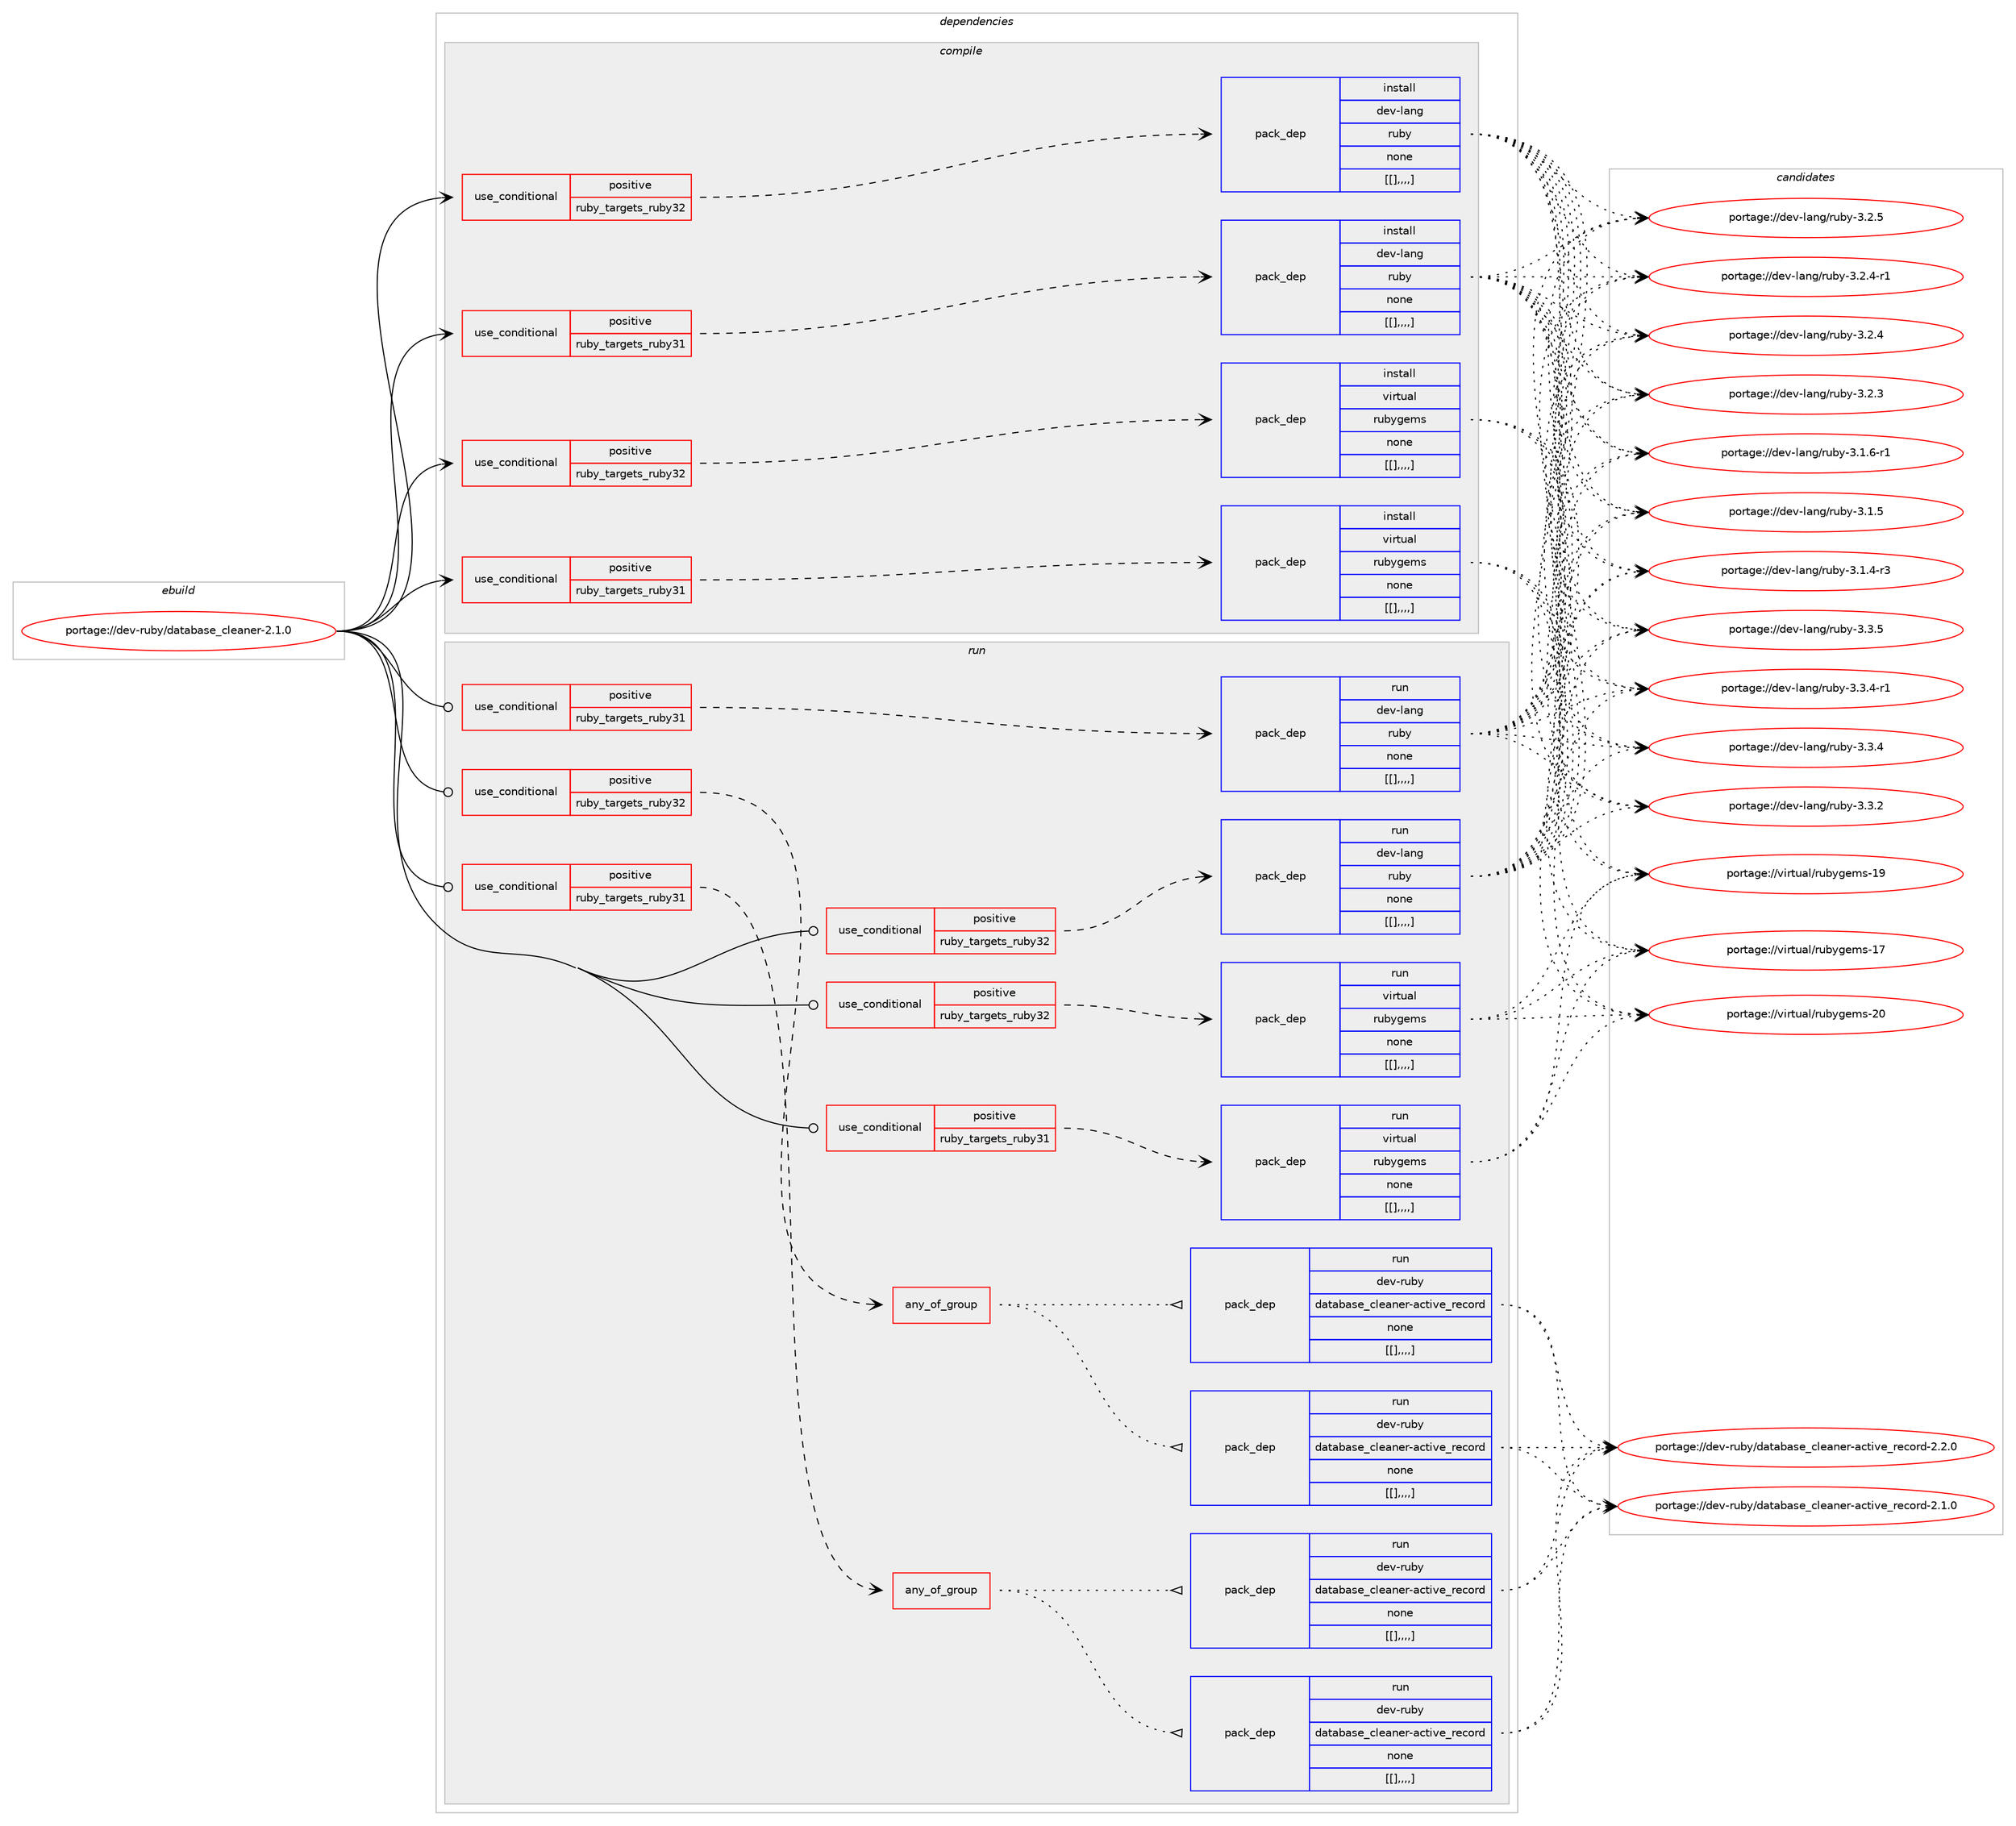 digraph prolog {

# *************
# Graph options
# *************

newrank=true;
concentrate=true;
compound=true;
graph [rankdir=LR,fontname=Helvetica,fontsize=10,ranksep=1.5];#, ranksep=2.5, nodesep=0.2];
edge  [arrowhead=vee];
node  [fontname=Helvetica,fontsize=10];

# **********
# The ebuild
# **********

subgraph cluster_leftcol {
color=gray;
label=<<i>ebuild</i>>;
id [label="portage://dev-ruby/database_cleaner-2.1.0", color=red, width=4, href="../dev-ruby/database_cleaner-2.1.0.svg"];
}

# ****************
# The dependencies
# ****************

subgraph cluster_midcol {
color=gray;
label=<<i>dependencies</i>>;
subgraph cluster_compile {
fillcolor="#eeeeee";
style=filled;
label=<<i>compile</i>>;
subgraph cond50068 {
dependency190490 [label=<<TABLE BORDER="0" CELLBORDER="1" CELLSPACING="0" CELLPADDING="4"><TR><TD ROWSPAN="3" CELLPADDING="10">use_conditional</TD></TR><TR><TD>positive</TD></TR><TR><TD>ruby_targets_ruby31</TD></TR></TABLE>>, shape=none, color=red];
subgraph pack139052 {
dependency190502 [label=<<TABLE BORDER="0" CELLBORDER="1" CELLSPACING="0" CELLPADDING="4" WIDTH="220"><TR><TD ROWSPAN="6" CELLPADDING="30">pack_dep</TD></TR><TR><TD WIDTH="110">install</TD></TR><TR><TD>dev-lang</TD></TR><TR><TD>ruby</TD></TR><TR><TD>none</TD></TR><TR><TD>[[],,,,]</TD></TR></TABLE>>, shape=none, color=blue];
}
dependency190490:e -> dependency190502:w [weight=20,style="dashed",arrowhead="vee"];
}
id:e -> dependency190490:w [weight=20,style="solid",arrowhead="vee"];
subgraph cond50167 {
dependency190757 [label=<<TABLE BORDER="0" CELLBORDER="1" CELLSPACING="0" CELLPADDING="4"><TR><TD ROWSPAN="3" CELLPADDING="10">use_conditional</TD></TR><TR><TD>positive</TD></TR><TR><TD>ruby_targets_ruby31</TD></TR></TABLE>>, shape=none, color=red];
subgraph pack139189 {
dependency190781 [label=<<TABLE BORDER="0" CELLBORDER="1" CELLSPACING="0" CELLPADDING="4" WIDTH="220"><TR><TD ROWSPAN="6" CELLPADDING="30">pack_dep</TD></TR><TR><TD WIDTH="110">install</TD></TR><TR><TD>virtual</TD></TR><TR><TD>rubygems</TD></TR><TR><TD>none</TD></TR><TR><TD>[[],,,,]</TD></TR></TABLE>>, shape=none, color=blue];
}
dependency190757:e -> dependency190781:w [weight=20,style="dashed",arrowhead="vee"];
}
id:e -> dependency190757:w [weight=20,style="solid",arrowhead="vee"];
subgraph cond50229 {
dependency190844 [label=<<TABLE BORDER="0" CELLBORDER="1" CELLSPACING="0" CELLPADDING="4"><TR><TD ROWSPAN="3" CELLPADDING="10">use_conditional</TD></TR><TR><TD>positive</TD></TR><TR><TD>ruby_targets_ruby32</TD></TR></TABLE>>, shape=none, color=red];
subgraph pack139254 {
dependency190879 [label=<<TABLE BORDER="0" CELLBORDER="1" CELLSPACING="0" CELLPADDING="4" WIDTH="220"><TR><TD ROWSPAN="6" CELLPADDING="30">pack_dep</TD></TR><TR><TD WIDTH="110">install</TD></TR><TR><TD>dev-lang</TD></TR><TR><TD>ruby</TD></TR><TR><TD>none</TD></TR><TR><TD>[[],,,,]</TD></TR></TABLE>>, shape=none, color=blue];
}
dependency190844:e -> dependency190879:w [weight=20,style="dashed",arrowhead="vee"];
}
id:e -> dependency190844:w [weight=20,style="solid",arrowhead="vee"];
subgraph cond50276 {
dependency190920 [label=<<TABLE BORDER="0" CELLBORDER="1" CELLSPACING="0" CELLPADDING="4"><TR><TD ROWSPAN="3" CELLPADDING="10">use_conditional</TD></TR><TR><TD>positive</TD></TR><TR><TD>ruby_targets_ruby32</TD></TR></TABLE>>, shape=none, color=red];
subgraph pack139287 {
dependency190967 [label=<<TABLE BORDER="0" CELLBORDER="1" CELLSPACING="0" CELLPADDING="4" WIDTH="220"><TR><TD ROWSPAN="6" CELLPADDING="30">pack_dep</TD></TR><TR><TD WIDTH="110">install</TD></TR><TR><TD>virtual</TD></TR><TR><TD>rubygems</TD></TR><TR><TD>none</TD></TR><TR><TD>[[],,,,]</TD></TR></TABLE>>, shape=none, color=blue];
}
dependency190920:e -> dependency190967:w [weight=20,style="dashed",arrowhead="vee"];
}
id:e -> dependency190920:w [weight=20,style="solid",arrowhead="vee"];
}
subgraph cluster_compileandrun {
fillcolor="#eeeeee";
style=filled;
label=<<i>compile and run</i>>;
}
subgraph cluster_run {
fillcolor="#eeeeee";
style=filled;
label=<<i>run</i>>;
subgraph cond50298 {
dependency190973 [label=<<TABLE BORDER="0" CELLBORDER="1" CELLSPACING="0" CELLPADDING="4"><TR><TD ROWSPAN="3" CELLPADDING="10">use_conditional</TD></TR><TR><TD>positive</TD></TR><TR><TD>ruby_targets_ruby31</TD></TR></TABLE>>, shape=none, color=red];
subgraph any1232 {
dependency191021 [label=<<TABLE BORDER="0" CELLBORDER="1" CELLSPACING="0" CELLPADDING="4"><TR><TD CELLPADDING="10">any_of_group</TD></TR></TABLE>>, shape=none, color=red];subgraph pack139341 {
dependency191044 [label=<<TABLE BORDER="0" CELLBORDER="1" CELLSPACING="0" CELLPADDING="4" WIDTH="220"><TR><TD ROWSPAN="6" CELLPADDING="30">pack_dep</TD></TR><TR><TD WIDTH="110">run</TD></TR><TR><TD>dev-ruby</TD></TR><TR><TD>database_cleaner-active_record</TD></TR><TR><TD>none</TD></TR><TR><TD>[[],,,,]</TD></TR></TABLE>>, shape=none, color=blue];
}
dependency191021:e -> dependency191044:w [weight=20,style="dotted",arrowhead="oinv"];
subgraph pack139355 {
dependency191116 [label=<<TABLE BORDER="0" CELLBORDER="1" CELLSPACING="0" CELLPADDING="4" WIDTH="220"><TR><TD ROWSPAN="6" CELLPADDING="30">pack_dep</TD></TR><TR><TD WIDTH="110">run</TD></TR><TR><TD>dev-ruby</TD></TR><TR><TD>database_cleaner-active_record</TD></TR><TR><TD>none</TD></TR><TR><TD>[[],,,,]</TD></TR></TABLE>>, shape=none, color=blue];
}
dependency191021:e -> dependency191116:w [weight=20,style="dotted",arrowhead="oinv"];
}
dependency190973:e -> dependency191021:w [weight=20,style="dashed",arrowhead="vee"];
}
id:e -> dependency190973:w [weight=20,style="solid",arrowhead="odot"];
subgraph cond50365 {
dependency191141 [label=<<TABLE BORDER="0" CELLBORDER="1" CELLSPACING="0" CELLPADDING="4"><TR><TD ROWSPAN="3" CELLPADDING="10">use_conditional</TD></TR><TR><TD>positive</TD></TR><TR><TD>ruby_targets_ruby31</TD></TR></TABLE>>, shape=none, color=red];
subgraph pack139397 {
dependency191146 [label=<<TABLE BORDER="0" CELLBORDER="1" CELLSPACING="0" CELLPADDING="4" WIDTH="220"><TR><TD ROWSPAN="6" CELLPADDING="30">pack_dep</TD></TR><TR><TD WIDTH="110">run</TD></TR><TR><TD>dev-lang</TD></TR><TR><TD>ruby</TD></TR><TR><TD>none</TD></TR><TR><TD>[[],,,,]</TD></TR></TABLE>>, shape=none, color=blue];
}
dependency191141:e -> dependency191146:w [weight=20,style="dashed",arrowhead="vee"];
}
id:e -> dependency191141:w [weight=20,style="solid",arrowhead="odot"];
subgraph cond50401 {
dependency191196 [label=<<TABLE BORDER="0" CELLBORDER="1" CELLSPACING="0" CELLPADDING="4"><TR><TD ROWSPAN="3" CELLPADDING="10">use_conditional</TD></TR><TR><TD>positive</TD></TR><TR><TD>ruby_targets_ruby31</TD></TR></TABLE>>, shape=none, color=red];
subgraph pack139418 {
dependency191289 [label=<<TABLE BORDER="0" CELLBORDER="1" CELLSPACING="0" CELLPADDING="4" WIDTH="220"><TR><TD ROWSPAN="6" CELLPADDING="30">pack_dep</TD></TR><TR><TD WIDTH="110">run</TD></TR><TR><TD>virtual</TD></TR><TR><TD>rubygems</TD></TR><TR><TD>none</TD></TR><TR><TD>[[],,,,]</TD></TR></TABLE>>, shape=none, color=blue];
}
dependency191196:e -> dependency191289:w [weight=20,style="dashed",arrowhead="vee"];
}
id:e -> dependency191196:w [weight=20,style="solid",arrowhead="odot"];
subgraph cond50451 {
dependency191346 [label=<<TABLE BORDER="0" CELLBORDER="1" CELLSPACING="0" CELLPADDING="4"><TR><TD ROWSPAN="3" CELLPADDING="10">use_conditional</TD></TR><TR><TD>positive</TD></TR><TR><TD>ruby_targets_ruby32</TD></TR></TABLE>>, shape=none, color=red];
subgraph any1235 {
dependency191350 [label=<<TABLE BORDER="0" CELLBORDER="1" CELLSPACING="0" CELLPADDING="4"><TR><TD CELLPADDING="10">any_of_group</TD></TR></TABLE>>, shape=none, color=red];subgraph pack139514 {
dependency191390 [label=<<TABLE BORDER="0" CELLBORDER="1" CELLSPACING="0" CELLPADDING="4" WIDTH="220"><TR><TD ROWSPAN="6" CELLPADDING="30">pack_dep</TD></TR><TR><TD WIDTH="110">run</TD></TR><TR><TD>dev-ruby</TD></TR><TR><TD>database_cleaner-active_record</TD></TR><TR><TD>none</TD></TR><TR><TD>[[],,,,]</TD></TR></TABLE>>, shape=none, color=blue];
}
dependency191350:e -> dependency191390:w [weight=20,style="dotted",arrowhead="oinv"];
subgraph pack139543 {
dependency191452 [label=<<TABLE BORDER="0" CELLBORDER="1" CELLSPACING="0" CELLPADDING="4" WIDTH="220"><TR><TD ROWSPAN="6" CELLPADDING="30">pack_dep</TD></TR><TR><TD WIDTH="110">run</TD></TR><TR><TD>dev-ruby</TD></TR><TR><TD>database_cleaner-active_record</TD></TR><TR><TD>none</TD></TR><TR><TD>[[],,,,]</TD></TR></TABLE>>, shape=none, color=blue];
}
dependency191350:e -> dependency191452:w [weight=20,style="dotted",arrowhead="oinv"];
}
dependency191346:e -> dependency191350:w [weight=20,style="dashed",arrowhead="vee"];
}
id:e -> dependency191346:w [weight=20,style="solid",arrowhead="odot"];
subgraph cond50536 {
dependency191477 [label=<<TABLE BORDER="0" CELLBORDER="1" CELLSPACING="0" CELLPADDING="4"><TR><TD ROWSPAN="3" CELLPADDING="10">use_conditional</TD></TR><TR><TD>positive</TD></TR><TR><TD>ruby_targets_ruby32</TD></TR></TABLE>>, shape=none, color=red];
subgraph pack139576 {
dependency191519 [label=<<TABLE BORDER="0" CELLBORDER="1" CELLSPACING="0" CELLPADDING="4" WIDTH="220"><TR><TD ROWSPAN="6" CELLPADDING="30">pack_dep</TD></TR><TR><TD WIDTH="110">run</TD></TR><TR><TD>dev-lang</TD></TR><TR><TD>ruby</TD></TR><TR><TD>none</TD></TR><TR><TD>[[],,,,]</TD></TR></TABLE>>, shape=none, color=blue];
}
dependency191477:e -> dependency191519:w [weight=20,style="dashed",arrowhead="vee"];
}
id:e -> dependency191477:w [weight=20,style="solid",arrowhead="odot"];
subgraph cond50555 {
dependency191542 [label=<<TABLE BORDER="0" CELLBORDER="1" CELLSPACING="0" CELLPADDING="4"><TR><TD ROWSPAN="3" CELLPADDING="10">use_conditional</TD></TR><TR><TD>positive</TD></TR><TR><TD>ruby_targets_ruby32</TD></TR></TABLE>>, shape=none, color=red];
subgraph pack139644 {
dependency191642 [label=<<TABLE BORDER="0" CELLBORDER="1" CELLSPACING="0" CELLPADDING="4" WIDTH="220"><TR><TD ROWSPAN="6" CELLPADDING="30">pack_dep</TD></TR><TR><TD WIDTH="110">run</TD></TR><TR><TD>virtual</TD></TR><TR><TD>rubygems</TD></TR><TR><TD>none</TD></TR><TR><TD>[[],,,,]</TD></TR></TABLE>>, shape=none, color=blue];
}
dependency191542:e -> dependency191642:w [weight=20,style="dashed",arrowhead="vee"];
}
id:e -> dependency191542:w [weight=20,style="solid",arrowhead="odot"];
}
}

# **************
# The candidates
# **************

subgraph cluster_choices {
rank=same;
color=gray;
label=<<i>candidates</i>>;

subgraph choice139251 {
color=black;
nodesep=1;
choice10010111845108971101034711411798121455146514653 [label="portage://dev-lang/ruby-3.3.5", color=red, width=4,href="../dev-lang/ruby-3.3.5.svg"];
choice100101118451089711010347114117981214551465146524511449 [label="portage://dev-lang/ruby-3.3.4-r1", color=red, width=4,href="../dev-lang/ruby-3.3.4-r1.svg"];
choice10010111845108971101034711411798121455146514652 [label="portage://dev-lang/ruby-3.3.4", color=red, width=4,href="../dev-lang/ruby-3.3.4.svg"];
choice10010111845108971101034711411798121455146514650 [label="portage://dev-lang/ruby-3.3.2", color=red, width=4,href="../dev-lang/ruby-3.3.2.svg"];
choice10010111845108971101034711411798121455146504653 [label="portage://dev-lang/ruby-3.2.5", color=red, width=4,href="../dev-lang/ruby-3.2.5.svg"];
choice100101118451089711010347114117981214551465046524511449 [label="portage://dev-lang/ruby-3.2.4-r1", color=red, width=4,href="../dev-lang/ruby-3.2.4-r1.svg"];
choice10010111845108971101034711411798121455146504652 [label="portage://dev-lang/ruby-3.2.4", color=red, width=4,href="../dev-lang/ruby-3.2.4.svg"];
choice10010111845108971101034711411798121455146504651 [label="portage://dev-lang/ruby-3.2.3", color=red, width=4,href="../dev-lang/ruby-3.2.3.svg"];
choice100101118451089711010347114117981214551464946544511449 [label="portage://dev-lang/ruby-3.1.6-r1", color=red, width=4,href="../dev-lang/ruby-3.1.6-r1.svg"];
choice10010111845108971101034711411798121455146494653 [label="portage://dev-lang/ruby-3.1.5", color=red, width=4,href="../dev-lang/ruby-3.1.5.svg"];
choice100101118451089711010347114117981214551464946524511451 [label="portage://dev-lang/ruby-3.1.4-r3", color=red, width=4,href="../dev-lang/ruby-3.1.4-r3.svg"];
dependency190502:e -> choice10010111845108971101034711411798121455146514653:w [style=dotted,weight="100"];
dependency190502:e -> choice100101118451089711010347114117981214551465146524511449:w [style=dotted,weight="100"];
dependency190502:e -> choice10010111845108971101034711411798121455146514652:w [style=dotted,weight="100"];
dependency190502:e -> choice10010111845108971101034711411798121455146514650:w [style=dotted,weight="100"];
dependency190502:e -> choice10010111845108971101034711411798121455146504653:w [style=dotted,weight="100"];
dependency190502:e -> choice100101118451089711010347114117981214551465046524511449:w [style=dotted,weight="100"];
dependency190502:e -> choice10010111845108971101034711411798121455146504652:w [style=dotted,weight="100"];
dependency190502:e -> choice10010111845108971101034711411798121455146504651:w [style=dotted,weight="100"];
dependency190502:e -> choice100101118451089711010347114117981214551464946544511449:w [style=dotted,weight="100"];
dependency190502:e -> choice10010111845108971101034711411798121455146494653:w [style=dotted,weight="100"];
dependency190502:e -> choice100101118451089711010347114117981214551464946524511451:w [style=dotted,weight="100"];
}
subgraph choice139272 {
color=black;
nodesep=1;
choice118105114116117971084711411798121103101109115455048 [label="portage://virtual/rubygems-20", color=red, width=4,href="../virtual/rubygems-20.svg"];
choice118105114116117971084711411798121103101109115454957 [label="portage://virtual/rubygems-19", color=red, width=4,href="../virtual/rubygems-19.svg"];
choice118105114116117971084711411798121103101109115454955 [label="portage://virtual/rubygems-17", color=red, width=4,href="../virtual/rubygems-17.svg"];
dependency190781:e -> choice118105114116117971084711411798121103101109115455048:w [style=dotted,weight="100"];
dependency190781:e -> choice118105114116117971084711411798121103101109115454957:w [style=dotted,weight="100"];
dependency190781:e -> choice118105114116117971084711411798121103101109115454955:w [style=dotted,weight="100"];
}
subgraph choice139309 {
color=black;
nodesep=1;
choice10010111845108971101034711411798121455146514653 [label="portage://dev-lang/ruby-3.3.5", color=red, width=4,href="../dev-lang/ruby-3.3.5.svg"];
choice100101118451089711010347114117981214551465146524511449 [label="portage://dev-lang/ruby-3.3.4-r1", color=red, width=4,href="../dev-lang/ruby-3.3.4-r1.svg"];
choice10010111845108971101034711411798121455146514652 [label="portage://dev-lang/ruby-3.3.4", color=red, width=4,href="../dev-lang/ruby-3.3.4.svg"];
choice10010111845108971101034711411798121455146514650 [label="portage://dev-lang/ruby-3.3.2", color=red, width=4,href="../dev-lang/ruby-3.3.2.svg"];
choice10010111845108971101034711411798121455146504653 [label="portage://dev-lang/ruby-3.2.5", color=red, width=4,href="../dev-lang/ruby-3.2.5.svg"];
choice100101118451089711010347114117981214551465046524511449 [label="portage://dev-lang/ruby-3.2.4-r1", color=red, width=4,href="../dev-lang/ruby-3.2.4-r1.svg"];
choice10010111845108971101034711411798121455146504652 [label="portage://dev-lang/ruby-3.2.4", color=red, width=4,href="../dev-lang/ruby-3.2.4.svg"];
choice10010111845108971101034711411798121455146504651 [label="portage://dev-lang/ruby-3.2.3", color=red, width=4,href="../dev-lang/ruby-3.2.3.svg"];
choice100101118451089711010347114117981214551464946544511449 [label="portage://dev-lang/ruby-3.1.6-r1", color=red, width=4,href="../dev-lang/ruby-3.1.6-r1.svg"];
choice10010111845108971101034711411798121455146494653 [label="portage://dev-lang/ruby-3.1.5", color=red, width=4,href="../dev-lang/ruby-3.1.5.svg"];
choice100101118451089711010347114117981214551464946524511451 [label="portage://dev-lang/ruby-3.1.4-r3", color=red, width=4,href="../dev-lang/ruby-3.1.4-r3.svg"];
dependency190879:e -> choice10010111845108971101034711411798121455146514653:w [style=dotted,weight="100"];
dependency190879:e -> choice100101118451089711010347114117981214551465146524511449:w [style=dotted,weight="100"];
dependency190879:e -> choice10010111845108971101034711411798121455146514652:w [style=dotted,weight="100"];
dependency190879:e -> choice10010111845108971101034711411798121455146514650:w [style=dotted,weight="100"];
dependency190879:e -> choice10010111845108971101034711411798121455146504653:w [style=dotted,weight="100"];
dependency190879:e -> choice100101118451089711010347114117981214551465046524511449:w [style=dotted,weight="100"];
dependency190879:e -> choice10010111845108971101034711411798121455146504652:w [style=dotted,weight="100"];
dependency190879:e -> choice10010111845108971101034711411798121455146504651:w [style=dotted,weight="100"];
dependency190879:e -> choice100101118451089711010347114117981214551464946544511449:w [style=dotted,weight="100"];
dependency190879:e -> choice10010111845108971101034711411798121455146494653:w [style=dotted,weight="100"];
dependency190879:e -> choice100101118451089711010347114117981214551464946524511451:w [style=dotted,weight="100"];
}
subgraph choice139321 {
color=black;
nodesep=1;
choice118105114116117971084711411798121103101109115455048 [label="portage://virtual/rubygems-20", color=red, width=4,href="../virtual/rubygems-20.svg"];
choice118105114116117971084711411798121103101109115454957 [label="portage://virtual/rubygems-19", color=red, width=4,href="../virtual/rubygems-19.svg"];
choice118105114116117971084711411798121103101109115454955 [label="portage://virtual/rubygems-17", color=red, width=4,href="../virtual/rubygems-17.svg"];
dependency190967:e -> choice118105114116117971084711411798121103101109115455048:w [style=dotted,weight="100"];
dependency190967:e -> choice118105114116117971084711411798121103101109115454957:w [style=dotted,weight="100"];
dependency190967:e -> choice118105114116117971084711411798121103101109115454955:w [style=dotted,weight="100"];
}
subgraph choice139340 {
color=black;
nodesep=1;
choice100101118451141179812147100971169798971151019599108101971101011144597991161051181019511410199111114100455046504648 [label="portage://dev-ruby/database_cleaner-active_record-2.2.0", color=red, width=4,href="../dev-ruby/database_cleaner-active_record-2.2.0.svg"];
choice100101118451141179812147100971169798971151019599108101971101011144597991161051181019511410199111114100455046494648 [label="portage://dev-ruby/database_cleaner-active_record-2.1.0", color=red, width=4,href="../dev-ruby/database_cleaner-active_record-2.1.0.svg"];
dependency191044:e -> choice100101118451141179812147100971169798971151019599108101971101011144597991161051181019511410199111114100455046504648:w [style=dotted,weight="100"];
dependency191044:e -> choice100101118451141179812147100971169798971151019599108101971101011144597991161051181019511410199111114100455046494648:w [style=dotted,weight="100"];
}
subgraph choice139353 {
color=black;
nodesep=1;
choice100101118451141179812147100971169798971151019599108101971101011144597991161051181019511410199111114100455046504648 [label="portage://dev-ruby/database_cleaner-active_record-2.2.0", color=red, width=4,href="../dev-ruby/database_cleaner-active_record-2.2.0.svg"];
choice100101118451141179812147100971169798971151019599108101971101011144597991161051181019511410199111114100455046494648 [label="portage://dev-ruby/database_cleaner-active_record-2.1.0", color=red, width=4,href="../dev-ruby/database_cleaner-active_record-2.1.0.svg"];
dependency191116:e -> choice100101118451141179812147100971169798971151019599108101971101011144597991161051181019511410199111114100455046504648:w [style=dotted,weight="100"];
dependency191116:e -> choice100101118451141179812147100971169798971151019599108101971101011144597991161051181019511410199111114100455046494648:w [style=dotted,weight="100"];
}
subgraph choice139359 {
color=black;
nodesep=1;
choice10010111845108971101034711411798121455146514653 [label="portage://dev-lang/ruby-3.3.5", color=red, width=4,href="../dev-lang/ruby-3.3.5.svg"];
choice100101118451089711010347114117981214551465146524511449 [label="portage://dev-lang/ruby-3.3.4-r1", color=red, width=4,href="../dev-lang/ruby-3.3.4-r1.svg"];
choice10010111845108971101034711411798121455146514652 [label="portage://dev-lang/ruby-3.3.4", color=red, width=4,href="../dev-lang/ruby-3.3.4.svg"];
choice10010111845108971101034711411798121455146514650 [label="portage://dev-lang/ruby-3.3.2", color=red, width=4,href="../dev-lang/ruby-3.3.2.svg"];
choice10010111845108971101034711411798121455146504653 [label="portage://dev-lang/ruby-3.2.5", color=red, width=4,href="../dev-lang/ruby-3.2.5.svg"];
choice100101118451089711010347114117981214551465046524511449 [label="portage://dev-lang/ruby-3.2.4-r1", color=red, width=4,href="../dev-lang/ruby-3.2.4-r1.svg"];
choice10010111845108971101034711411798121455146504652 [label="portage://dev-lang/ruby-3.2.4", color=red, width=4,href="../dev-lang/ruby-3.2.4.svg"];
choice10010111845108971101034711411798121455146504651 [label="portage://dev-lang/ruby-3.2.3", color=red, width=4,href="../dev-lang/ruby-3.2.3.svg"];
choice100101118451089711010347114117981214551464946544511449 [label="portage://dev-lang/ruby-3.1.6-r1", color=red, width=4,href="../dev-lang/ruby-3.1.6-r1.svg"];
choice10010111845108971101034711411798121455146494653 [label="portage://dev-lang/ruby-3.1.5", color=red, width=4,href="../dev-lang/ruby-3.1.5.svg"];
choice100101118451089711010347114117981214551464946524511451 [label="portage://dev-lang/ruby-3.1.4-r3", color=red, width=4,href="../dev-lang/ruby-3.1.4-r3.svg"];
dependency191146:e -> choice10010111845108971101034711411798121455146514653:w [style=dotted,weight="100"];
dependency191146:e -> choice100101118451089711010347114117981214551465146524511449:w [style=dotted,weight="100"];
dependency191146:e -> choice10010111845108971101034711411798121455146514652:w [style=dotted,weight="100"];
dependency191146:e -> choice10010111845108971101034711411798121455146514650:w [style=dotted,weight="100"];
dependency191146:e -> choice10010111845108971101034711411798121455146504653:w [style=dotted,weight="100"];
dependency191146:e -> choice100101118451089711010347114117981214551465046524511449:w [style=dotted,weight="100"];
dependency191146:e -> choice10010111845108971101034711411798121455146504652:w [style=dotted,weight="100"];
dependency191146:e -> choice10010111845108971101034711411798121455146504651:w [style=dotted,weight="100"];
dependency191146:e -> choice100101118451089711010347114117981214551464946544511449:w [style=dotted,weight="100"];
dependency191146:e -> choice10010111845108971101034711411798121455146494653:w [style=dotted,weight="100"];
dependency191146:e -> choice100101118451089711010347114117981214551464946524511451:w [style=dotted,weight="100"];
}
subgraph choice139364 {
color=black;
nodesep=1;
choice118105114116117971084711411798121103101109115455048 [label="portage://virtual/rubygems-20", color=red, width=4,href="../virtual/rubygems-20.svg"];
choice118105114116117971084711411798121103101109115454957 [label="portage://virtual/rubygems-19", color=red, width=4,href="../virtual/rubygems-19.svg"];
choice118105114116117971084711411798121103101109115454955 [label="portage://virtual/rubygems-17", color=red, width=4,href="../virtual/rubygems-17.svg"];
dependency191289:e -> choice118105114116117971084711411798121103101109115455048:w [style=dotted,weight="100"];
dependency191289:e -> choice118105114116117971084711411798121103101109115454957:w [style=dotted,weight="100"];
dependency191289:e -> choice118105114116117971084711411798121103101109115454955:w [style=dotted,weight="100"];
}
subgraph choice139366 {
color=black;
nodesep=1;
choice100101118451141179812147100971169798971151019599108101971101011144597991161051181019511410199111114100455046504648 [label="portage://dev-ruby/database_cleaner-active_record-2.2.0", color=red, width=4,href="../dev-ruby/database_cleaner-active_record-2.2.0.svg"];
choice100101118451141179812147100971169798971151019599108101971101011144597991161051181019511410199111114100455046494648 [label="portage://dev-ruby/database_cleaner-active_record-2.1.0", color=red, width=4,href="../dev-ruby/database_cleaner-active_record-2.1.0.svg"];
dependency191390:e -> choice100101118451141179812147100971169798971151019599108101971101011144597991161051181019511410199111114100455046504648:w [style=dotted,weight="100"];
dependency191390:e -> choice100101118451141179812147100971169798971151019599108101971101011144597991161051181019511410199111114100455046494648:w [style=dotted,weight="100"];
}
subgraph choice139370 {
color=black;
nodesep=1;
choice100101118451141179812147100971169798971151019599108101971101011144597991161051181019511410199111114100455046504648 [label="portage://dev-ruby/database_cleaner-active_record-2.2.0", color=red, width=4,href="../dev-ruby/database_cleaner-active_record-2.2.0.svg"];
choice100101118451141179812147100971169798971151019599108101971101011144597991161051181019511410199111114100455046494648 [label="portage://dev-ruby/database_cleaner-active_record-2.1.0", color=red, width=4,href="../dev-ruby/database_cleaner-active_record-2.1.0.svg"];
dependency191452:e -> choice100101118451141179812147100971169798971151019599108101971101011144597991161051181019511410199111114100455046504648:w [style=dotted,weight="100"];
dependency191452:e -> choice100101118451141179812147100971169798971151019599108101971101011144597991161051181019511410199111114100455046494648:w [style=dotted,weight="100"];
}
subgraph choice139397 {
color=black;
nodesep=1;
choice10010111845108971101034711411798121455146514653 [label="portage://dev-lang/ruby-3.3.5", color=red, width=4,href="../dev-lang/ruby-3.3.5.svg"];
choice100101118451089711010347114117981214551465146524511449 [label="portage://dev-lang/ruby-3.3.4-r1", color=red, width=4,href="../dev-lang/ruby-3.3.4-r1.svg"];
choice10010111845108971101034711411798121455146514652 [label="portage://dev-lang/ruby-3.3.4", color=red, width=4,href="../dev-lang/ruby-3.3.4.svg"];
choice10010111845108971101034711411798121455146514650 [label="portage://dev-lang/ruby-3.3.2", color=red, width=4,href="../dev-lang/ruby-3.3.2.svg"];
choice10010111845108971101034711411798121455146504653 [label="portage://dev-lang/ruby-3.2.5", color=red, width=4,href="../dev-lang/ruby-3.2.5.svg"];
choice100101118451089711010347114117981214551465046524511449 [label="portage://dev-lang/ruby-3.2.4-r1", color=red, width=4,href="../dev-lang/ruby-3.2.4-r1.svg"];
choice10010111845108971101034711411798121455146504652 [label="portage://dev-lang/ruby-3.2.4", color=red, width=4,href="../dev-lang/ruby-3.2.4.svg"];
choice10010111845108971101034711411798121455146504651 [label="portage://dev-lang/ruby-3.2.3", color=red, width=4,href="../dev-lang/ruby-3.2.3.svg"];
choice100101118451089711010347114117981214551464946544511449 [label="portage://dev-lang/ruby-3.1.6-r1", color=red, width=4,href="../dev-lang/ruby-3.1.6-r1.svg"];
choice10010111845108971101034711411798121455146494653 [label="portage://dev-lang/ruby-3.1.5", color=red, width=4,href="../dev-lang/ruby-3.1.5.svg"];
choice100101118451089711010347114117981214551464946524511451 [label="portage://dev-lang/ruby-3.1.4-r3", color=red, width=4,href="../dev-lang/ruby-3.1.4-r3.svg"];
dependency191519:e -> choice10010111845108971101034711411798121455146514653:w [style=dotted,weight="100"];
dependency191519:e -> choice100101118451089711010347114117981214551465146524511449:w [style=dotted,weight="100"];
dependency191519:e -> choice10010111845108971101034711411798121455146514652:w [style=dotted,weight="100"];
dependency191519:e -> choice10010111845108971101034711411798121455146514650:w [style=dotted,weight="100"];
dependency191519:e -> choice10010111845108971101034711411798121455146504653:w [style=dotted,weight="100"];
dependency191519:e -> choice100101118451089711010347114117981214551465046524511449:w [style=dotted,weight="100"];
dependency191519:e -> choice10010111845108971101034711411798121455146504652:w [style=dotted,weight="100"];
dependency191519:e -> choice10010111845108971101034711411798121455146504651:w [style=dotted,weight="100"];
dependency191519:e -> choice100101118451089711010347114117981214551464946544511449:w [style=dotted,weight="100"];
dependency191519:e -> choice10010111845108971101034711411798121455146494653:w [style=dotted,weight="100"];
dependency191519:e -> choice100101118451089711010347114117981214551464946524511451:w [style=dotted,weight="100"];
}
subgraph choice139413 {
color=black;
nodesep=1;
choice118105114116117971084711411798121103101109115455048 [label="portage://virtual/rubygems-20", color=red, width=4,href="../virtual/rubygems-20.svg"];
choice118105114116117971084711411798121103101109115454957 [label="portage://virtual/rubygems-19", color=red, width=4,href="../virtual/rubygems-19.svg"];
choice118105114116117971084711411798121103101109115454955 [label="portage://virtual/rubygems-17", color=red, width=4,href="../virtual/rubygems-17.svg"];
dependency191642:e -> choice118105114116117971084711411798121103101109115455048:w [style=dotted,weight="100"];
dependency191642:e -> choice118105114116117971084711411798121103101109115454957:w [style=dotted,weight="100"];
dependency191642:e -> choice118105114116117971084711411798121103101109115454955:w [style=dotted,weight="100"];
}
}

}
